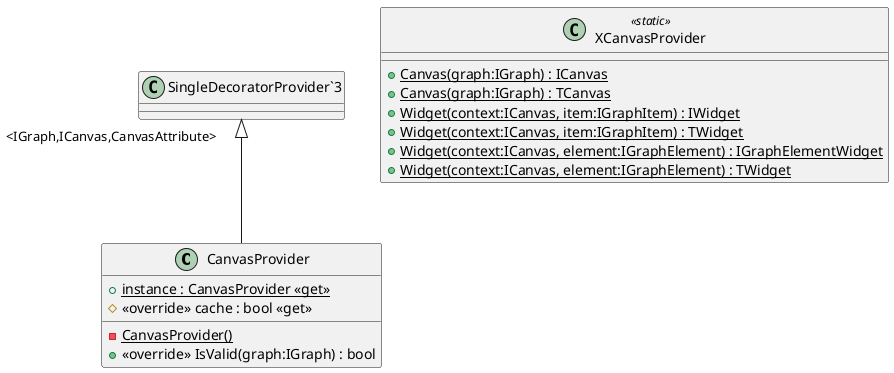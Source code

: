 @startuml
class CanvasProvider {
    {static} - CanvasProvider()
    + {static} instance : CanvasProvider <<get>>
    # <<override>> cache : bool <<get>>
    + <<override>> IsValid(graph:IGraph) : bool
}
class XCanvasProvider <<static>> {
    + {static} Canvas(graph:IGraph) : ICanvas
    + {static} Canvas(graph:IGraph) : TCanvas
    + {static} Widget(context:ICanvas, item:IGraphItem) : IWidget
    + {static} Widget(context:ICanvas, item:IGraphItem) : TWidget
    + {static} Widget(context:ICanvas, element:IGraphElement) : IGraphElementWidget
    + {static} Widget(context:ICanvas, element:IGraphElement) : TWidget
}
"SingleDecoratorProvider`3" "<IGraph,ICanvas,CanvasAttribute>" <|-- CanvasProvider
@enduml
